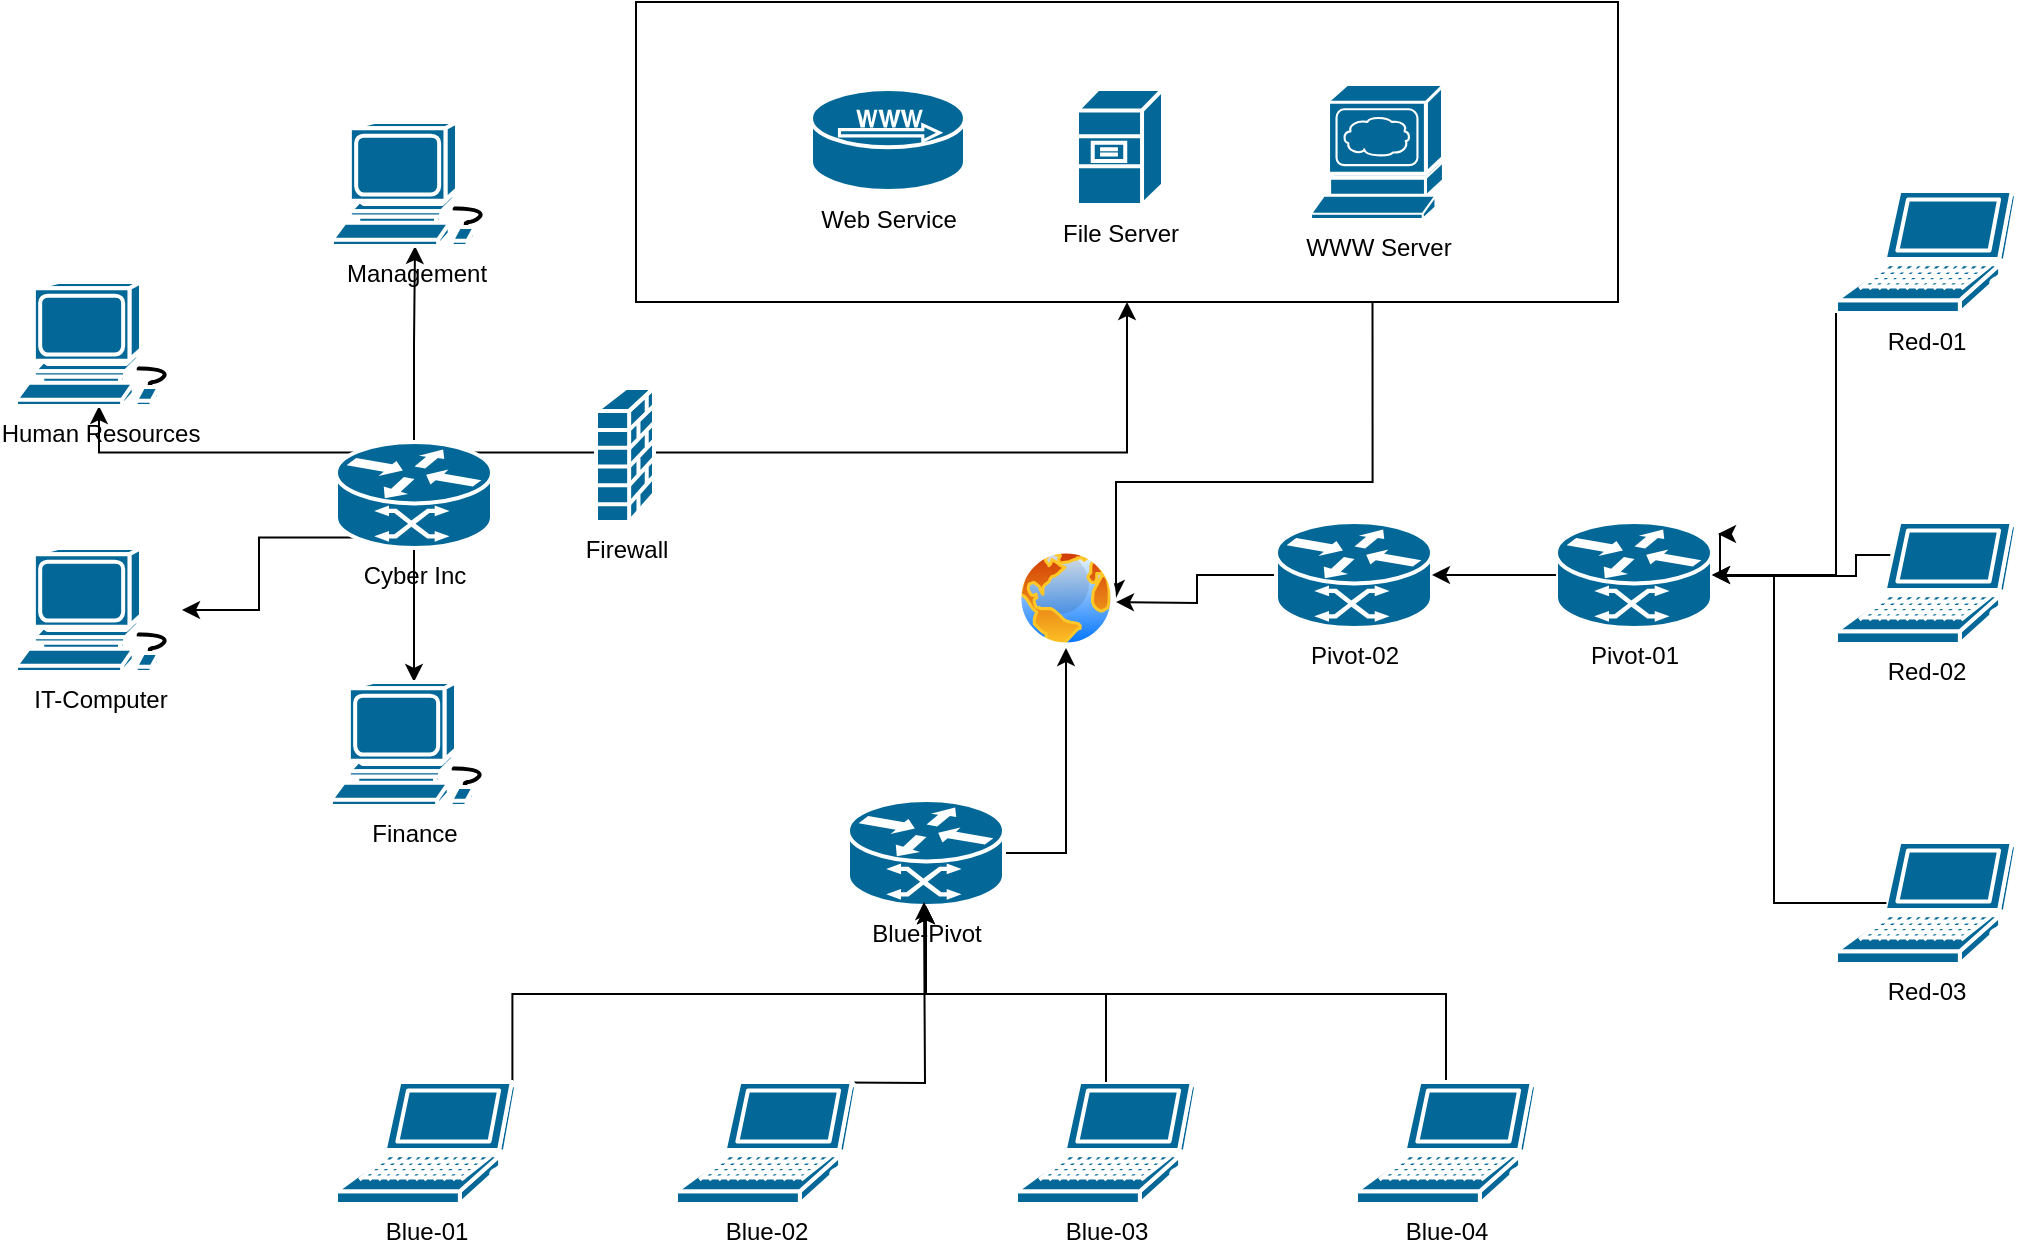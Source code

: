 <mxfile version="22.1.21" type="github">
  <diagram id="l8hXMBHkgcEJcSW0mbfh" name="Page-1">
    <mxGraphModel dx="1859" dy="1136" grid="1" gridSize="10" guides="1" tooltips="1" connect="1" arrows="1" fold="1" page="1" pageScale="1" pageWidth="1169" pageHeight="827" math="0" shadow="0">
      <root>
        <mxCell id="0" />
        <mxCell id="1" parent="0" />
        <mxCell id="XNmCgsL8p85qXKA9TPhM-18" value="" style="edgeStyle=orthogonalEdgeStyle;rounded=0;orthogonalLoop=1;jettySize=auto;html=1;" edge="1" parent="1" source="XNmCgsL8p85qXKA9TPhM-3" target="XNmCgsL8p85qXKA9TPhM-10">
          <mxGeometry relative="1" as="geometry" />
        </mxCell>
        <mxCell id="XNmCgsL8p85qXKA9TPhM-19" style="edgeStyle=orthogonalEdgeStyle;rounded=0;orthogonalLoop=1;jettySize=auto;html=1;exitX=0.12;exitY=0.1;exitDx=0;exitDy=0;exitPerimeter=0;" edge="1" parent="1" source="XNmCgsL8p85qXKA9TPhM-3" target="XNmCgsL8p85qXKA9TPhM-11">
          <mxGeometry relative="1" as="geometry" />
        </mxCell>
        <mxCell id="XNmCgsL8p85qXKA9TPhM-22" value="" style="edgeStyle=orthogonalEdgeStyle;rounded=0;orthogonalLoop=1;jettySize=auto;html=1;" edge="1" parent="1" source="XNmCgsL8p85qXKA9TPhM-3" target="XNmCgsL8p85qXKA9TPhM-21">
          <mxGeometry relative="1" as="geometry" />
        </mxCell>
        <mxCell id="XNmCgsL8p85qXKA9TPhM-23" style="edgeStyle=orthogonalEdgeStyle;rounded=0;orthogonalLoop=1;jettySize=auto;html=1;exitX=0.12;exitY=0.9;exitDx=0;exitDy=0;exitPerimeter=0;" edge="1" parent="1" source="XNmCgsL8p85qXKA9TPhM-3" target="XNmCgsL8p85qXKA9TPhM-20">
          <mxGeometry relative="1" as="geometry" />
        </mxCell>
        <mxCell id="XNmCgsL8p85qXKA9TPhM-24" style="edgeStyle=orthogonalEdgeStyle;rounded=0;orthogonalLoop=1;jettySize=auto;html=1;exitX=0.88;exitY=0.1;exitDx=0;exitDy=0;exitPerimeter=0;" edge="1" parent="1" source="XNmCgsL8p85qXKA9TPhM-3" target="XNmCgsL8p85qXKA9TPhM-17">
          <mxGeometry relative="1" as="geometry" />
        </mxCell>
        <mxCell id="XNmCgsL8p85qXKA9TPhM-3" value="Cyber Inc" style="shape=mxgraph.cisco.routers.atm_router;sketch=0;html=1;pointerEvents=1;dashed=0;fillColor=#036897;strokeColor=#ffffff;strokeWidth=2;verticalLabelPosition=bottom;verticalAlign=top;align=center;outlineConnect=0;" vertex="1" parent="1">
          <mxGeometry x="200" y="310" width="78" height="53" as="geometry" />
        </mxCell>
        <mxCell id="XNmCgsL8p85qXKA9TPhM-41" style="edgeStyle=orthogonalEdgeStyle;rounded=0;orthogonalLoop=1;jettySize=auto;html=1;exitX=0;exitY=0.5;exitDx=0;exitDy=0;exitPerimeter=0;" edge="1" parent="1" source="XNmCgsL8p85qXKA9TPhM-4">
          <mxGeometry relative="1" as="geometry">
            <mxPoint x="590" y="390" as="targetPoint" />
          </mxGeometry>
        </mxCell>
        <mxCell id="XNmCgsL8p85qXKA9TPhM-4" value="Pivot-02" style="shape=mxgraph.cisco.routers.atm_router;sketch=0;html=1;pointerEvents=1;dashed=0;fillColor=#036897;strokeColor=#ffffff;strokeWidth=2;verticalLabelPosition=bottom;verticalAlign=top;align=center;outlineConnect=0;" vertex="1" parent="1">
          <mxGeometry x="670" y="350" width="78" height="53" as="geometry" />
        </mxCell>
        <mxCell id="XNmCgsL8p85qXKA9TPhM-44" style="edgeStyle=orthogonalEdgeStyle;rounded=0;orthogonalLoop=1;jettySize=auto;html=1;exitX=1;exitY=0.5;exitDx=0;exitDy=0;exitPerimeter=0;entryX=0.5;entryY=1;entryDx=0;entryDy=0;" edge="1" parent="1" source="XNmCgsL8p85qXKA9TPhM-5" target="XNmCgsL8p85qXKA9TPhM-39">
          <mxGeometry relative="1" as="geometry" />
        </mxCell>
        <mxCell id="XNmCgsL8p85qXKA9TPhM-5" value="Blue-Pivot" style="shape=mxgraph.cisco.routers.atm_router;sketch=0;html=1;pointerEvents=1;dashed=0;fillColor=#036897;strokeColor=#ffffff;strokeWidth=2;verticalLabelPosition=bottom;verticalAlign=top;align=center;outlineConnect=0;" vertex="1" parent="1">
          <mxGeometry x="456" y="489" width="78" height="53" as="geometry" />
        </mxCell>
        <mxCell id="XNmCgsL8p85qXKA9TPhM-26" style="edgeStyle=orthogonalEdgeStyle;rounded=0;orthogonalLoop=1;jettySize=auto;html=1;exitX=0.98;exitY=0;exitDx=0;exitDy=0;exitPerimeter=0;" edge="1" parent="1" source="XNmCgsL8p85qXKA9TPhM-6" target="XNmCgsL8p85qXKA9TPhM-5">
          <mxGeometry relative="1" as="geometry" />
        </mxCell>
        <mxCell id="XNmCgsL8p85qXKA9TPhM-6" value="Blue-01" style="shape=mxgraph.cisco.computers_and_peripherals.laptop;sketch=0;html=1;pointerEvents=1;dashed=0;fillColor=#036897;strokeColor=#ffffff;strokeWidth=2;verticalLabelPosition=bottom;verticalAlign=top;align=center;outlineConnect=0;" vertex="1" parent="1">
          <mxGeometry x="200" y="630" width="90" height="61" as="geometry" />
        </mxCell>
        <mxCell id="XNmCgsL8p85qXKA9TPhM-30" style="edgeStyle=orthogonalEdgeStyle;rounded=0;orthogonalLoop=1;jettySize=auto;html=1;exitX=0.5;exitY=0;exitDx=0;exitDy=0;exitPerimeter=0;" edge="1" parent="1">
          <mxGeometry relative="1" as="geometry">
            <mxPoint x="494" y="540" as="targetPoint" />
            <mxPoint x="409" y="630" as="sourcePoint" />
          </mxGeometry>
        </mxCell>
        <mxCell id="XNmCgsL8p85qXKA9TPhM-7" value="Blue-02" style="shape=mxgraph.cisco.computers_and_peripherals.laptop;sketch=0;html=1;pointerEvents=1;dashed=0;fillColor=#036897;strokeColor=#ffffff;strokeWidth=2;verticalLabelPosition=bottom;verticalAlign=top;align=center;outlineConnect=0;" vertex="1" parent="1">
          <mxGeometry x="370" y="630" width="90" height="61" as="geometry" />
        </mxCell>
        <mxCell id="XNmCgsL8p85qXKA9TPhM-8" value="Blue-03" style="shape=mxgraph.cisco.computers_and_peripherals.laptop;sketch=0;html=1;pointerEvents=1;dashed=0;fillColor=#036897;strokeColor=#ffffff;strokeWidth=2;verticalLabelPosition=bottom;verticalAlign=top;align=center;outlineConnect=0;" vertex="1" parent="1">
          <mxGeometry x="540" y="630" width="90" height="61" as="geometry" />
        </mxCell>
        <mxCell id="XNmCgsL8p85qXKA9TPhM-29" style="edgeStyle=orthogonalEdgeStyle;rounded=0;orthogonalLoop=1;jettySize=auto;html=1;exitX=0.5;exitY=0;exitDx=0;exitDy=0;exitPerimeter=0;" edge="1" parent="1" source="XNmCgsL8p85qXKA9TPhM-9" target="XNmCgsL8p85qXKA9TPhM-5">
          <mxGeometry relative="1" as="geometry" />
        </mxCell>
        <mxCell id="XNmCgsL8p85qXKA9TPhM-9" value="Blue-04" style="shape=mxgraph.cisco.computers_and_peripherals.laptop;sketch=0;html=1;pointerEvents=1;dashed=0;fillColor=#036897;strokeColor=#ffffff;strokeWidth=2;verticalLabelPosition=bottom;verticalAlign=top;align=center;outlineConnect=0;" vertex="1" parent="1">
          <mxGeometry x="710" y="630" width="90" height="61" as="geometry" />
        </mxCell>
        <mxCell id="XNmCgsL8p85qXKA9TPhM-10" value="Management" style="shape=mxgraph.cisco.computers_and_peripherals.workstation;sketch=0;html=1;pointerEvents=1;dashed=0;fillColor=#036897;strokeColor=#ffffff;strokeWidth=2;verticalLabelPosition=bottom;verticalAlign=top;align=center;outlineConnect=0;" vertex="1" parent="1">
          <mxGeometry x="198" y="150" width="83" height="62" as="geometry" />
        </mxCell>
        <mxCell id="XNmCgsL8p85qXKA9TPhM-11" value="Human Resources" style="shape=mxgraph.cisco.computers_and_peripherals.workstation;sketch=0;html=1;pointerEvents=1;dashed=0;fillColor=#036897;strokeColor=#ffffff;strokeWidth=2;verticalLabelPosition=bottom;verticalAlign=top;align=center;outlineConnect=0;" vertex="1" parent="1">
          <mxGeometry x="40" y="230" width="83" height="62" as="geometry" />
        </mxCell>
        <mxCell id="XNmCgsL8p85qXKA9TPhM-12" value="Firewall" style="shape=mxgraph.cisco.security.firewall;sketch=0;html=1;pointerEvents=1;dashed=0;fillColor=#036897;strokeColor=#ffffff;strokeWidth=2;verticalLabelPosition=bottom;verticalAlign=top;align=center;outlineConnect=0;" vertex="1" parent="1">
          <mxGeometry x="330" y="283" width="29" height="67" as="geometry" />
        </mxCell>
        <mxCell id="XNmCgsL8p85qXKA9TPhM-40" style="edgeStyle=orthogonalEdgeStyle;rounded=0;orthogonalLoop=1;jettySize=auto;html=1;exitX=0.75;exitY=1;exitDx=0;exitDy=0;entryX=1;entryY=0.5;entryDx=0;entryDy=0;" edge="1" parent="1" source="XNmCgsL8p85qXKA9TPhM-17" target="XNmCgsL8p85qXKA9TPhM-39">
          <mxGeometry relative="1" as="geometry">
            <Array as="points">
              <mxPoint x="718" y="330" />
              <mxPoint x="590" y="330" />
            </Array>
          </mxGeometry>
        </mxCell>
        <mxCell id="XNmCgsL8p85qXKA9TPhM-17" value="" style="whiteSpace=wrap;html=1;align=center;" vertex="1" parent="1">
          <mxGeometry x="350" y="90" width="491" height="150" as="geometry" />
        </mxCell>
        <mxCell id="XNmCgsL8p85qXKA9TPhM-13" value="Web Service" style="shape=mxgraph.cisco.servers.microwebserver;sketch=0;html=1;pointerEvents=1;dashed=0;fillColor=#036897;strokeColor=#ffffff;strokeWidth=2;verticalLabelPosition=bottom;verticalAlign=top;align=center;outlineConnect=0;" vertex="1" parent="1">
          <mxGeometry x="437.5" y="133.5" width="77" height="51" as="geometry" />
        </mxCell>
        <mxCell id="XNmCgsL8p85qXKA9TPhM-14" value="File Server" style="shape=mxgraph.cisco.servers.file_server;sketch=0;html=1;pointerEvents=1;dashed=0;fillColor=#036897;strokeColor=#ffffff;strokeWidth=2;verticalLabelPosition=bottom;verticalAlign=top;align=center;outlineConnect=0;" vertex="1" parent="1">
          <mxGeometry x="570.5" y="133.5" width="43" height="58" as="geometry" />
        </mxCell>
        <mxCell id="XNmCgsL8p85qXKA9TPhM-15" value="WWW Server" style="shape=mxgraph.cisco.servers.www_server;sketch=0;html=1;pointerEvents=1;dashed=0;fillColor=#036897;strokeColor=#ffffff;strokeWidth=2;verticalLabelPosition=bottom;verticalAlign=top;align=center;outlineConnect=0;" vertex="1" parent="1">
          <mxGeometry x="687.5" y="131.5" width="66" height="67" as="geometry" />
        </mxCell>
        <mxCell id="XNmCgsL8p85qXKA9TPhM-20" value="IT-Computer" style="shape=mxgraph.cisco.computers_and_peripherals.workstation;sketch=0;html=1;pointerEvents=1;dashed=0;fillColor=#036897;strokeColor=#ffffff;strokeWidth=2;verticalLabelPosition=bottom;verticalAlign=top;align=center;outlineConnect=0;" vertex="1" parent="1">
          <mxGeometry x="40" y="363" width="83" height="62" as="geometry" />
        </mxCell>
        <mxCell id="XNmCgsL8p85qXKA9TPhM-21" value="Finance" style="shape=mxgraph.cisco.computers_and_peripherals.workstation;sketch=0;html=1;pointerEvents=1;dashed=0;fillColor=#036897;strokeColor=#ffffff;strokeWidth=2;verticalLabelPosition=bottom;verticalAlign=top;align=center;outlineConnect=0;" vertex="1" parent="1">
          <mxGeometry x="197.5" y="430" width="83" height="62" as="geometry" />
        </mxCell>
        <mxCell id="XNmCgsL8p85qXKA9TPhM-25" style="edgeStyle=orthogonalEdgeStyle;rounded=0;orthogonalLoop=1;jettySize=auto;html=1;exitX=0.5;exitY=1;exitDx=0;exitDy=0;exitPerimeter=0;" edge="1" parent="1" source="XNmCgsL8p85qXKA9TPhM-12" target="XNmCgsL8p85qXKA9TPhM-12">
          <mxGeometry relative="1" as="geometry" />
        </mxCell>
        <mxCell id="XNmCgsL8p85qXKA9TPhM-28" style="edgeStyle=orthogonalEdgeStyle;rounded=0;orthogonalLoop=1;jettySize=auto;html=1;exitX=0.5;exitY=0;exitDx=0;exitDy=0;exitPerimeter=0;entryX=0.5;entryY=1;entryDx=0;entryDy=0;entryPerimeter=0;" edge="1" parent="1" source="XNmCgsL8p85qXKA9TPhM-8" target="XNmCgsL8p85qXKA9TPhM-5">
          <mxGeometry relative="1" as="geometry" />
        </mxCell>
        <mxCell id="XNmCgsL8p85qXKA9TPhM-31" value="Pivot-01" style="shape=mxgraph.cisco.routers.atm_router;sketch=0;html=1;pointerEvents=1;dashed=0;fillColor=#036897;strokeColor=#ffffff;strokeWidth=2;verticalLabelPosition=bottom;verticalAlign=top;align=center;outlineConnect=0;" vertex="1" parent="1">
          <mxGeometry x="810" y="350" width="78" height="53" as="geometry" />
        </mxCell>
        <mxCell id="XNmCgsL8p85qXKA9TPhM-32" value="Red-01" style="shape=mxgraph.cisco.computers_and_peripherals.laptop;sketch=0;html=1;pointerEvents=1;dashed=0;fillColor=#036897;strokeColor=#ffffff;strokeWidth=2;verticalLabelPosition=bottom;verticalAlign=top;align=center;outlineConnect=0;" vertex="1" parent="1">
          <mxGeometry x="950" y="184.5" width="90" height="61" as="geometry" />
        </mxCell>
        <mxCell id="XNmCgsL8p85qXKA9TPhM-36" style="edgeStyle=orthogonalEdgeStyle;rounded=0;orthogonalLoop=1;jettySize=auto;html=1;exitX=0.28;exitY=0.5;exitDx=0;exitDy=0;exitPerimeter=0;" edge="1" parent="1">
          <mxGeometry relative="1" as="geometry">
            <mxPoint x="891" y="356" as="targetPoint" />
            <mxPoint x="986.2" y="366.5" as="sourcePoint" />
            <Array as="points">
              <mxPoint x="960" y="367" />
              <mxPoint x="960" y="377" />
              <mxPoint x="892" y="377" />
            </Array>
          </mxGeometry>
        </mxCell>
        <mxCell id="XNmCgsL8p85qXKA9TPhM-33" value="Red-02" style="shape=mxgraph.cisco.computers_and_peripherals.laptop;sketch=0;html=1;pointerEvents=1;dashed=0;fillColor=#036897;strokeColor=#ffffff;strokeWidth=2;verticalLabelPosition=bottom;verticalAlign=top;align=center;outlineConnect=0;" vertex="1" parent="1">
          <mxGeometry x="950" y="350" width="90" height="61" as="geometry" />
        </mxCell>
        <mxCell id="XNmCgsL8p85qXKA9TPhM-34" value="Red-03" style="shape=mxgraph.cisco.computers_and_peripherals.laptop;sketch=0;html=1;pointerEvents=1;dashed=0;fillColor=#036897;strokeColor=#ffffff;strokeWidth=2;verticalLabelPosition=bottom;verticalAlign=top;align=center;outlineConnect=0;" vertex="1" parent="1">
          <mxGeometry x="950" y="510" width="90" height="61" as="geometry" />
        </mxCell>
        <mxCell id="XNmCgsL8p85qXKA9TPhM-35" style="edgeStyle=orthogonalEdgeStyle;rounded=0;orthogonalLoop=1;jettySize=auto;html=1;exitX=0;exitY=1;exitDx=0;exitDy=0;exitPerimeter=0;entryX=1;entryY=0.5;entryDx=0;entryDy=0;entryPerimeter=0;" edge="1" parent="1" source="XNmCgsL8p85qXKA9TPhM-32" target="XNmCgsL8p85qXKA9TPhM-31">
          <mxGeometry relative="1" as="geometry" />
        </mxCell>
        <mxCell id="XNmCgsL8p85qXKA9TPhM-37" style="edgeStyle=orthogonalEdgeStyle;rounded=0;orthogonalLoop=1;jettySize=auto;html=1;exitX=0.28;exitY=0.5;exitDx=0;exitDy=0;exitPerimeter=0;entryX=1;entryY=0.5;entryDx=0;entryDy=0;entryPerimeter=0;" edge="1" parent="1" source="XNmCgsL8p85qXKA9TPhM-34" target="XNmCgsL8p85qXKA9TPhM-31">
          <mxGeometry relative="1" as="geometry" />
        </mxCell>
        <mxCell id="XNmCgsL8p85qXKA9TPhM-38" style="edgeStyle=orthogonalEdgeStyle;rounded=0;orthogonalLoop=1;jettySize=auto;html=1;exitX=0;exitY=0.5;exitDx=0;exitDy=0;exitPerimeter=0;entryX=1;entryY=0.5;entryDx=0;entryDy=0;entryPerimeter=0;" edge="1" parent="1" source="XNmCgsL8p85qXKA9TPhM-31" target="XNmCgsL8p85qXKA9TPhM-4">
          <mxGeometry relative="1" as="geometry" />
        </mxCell>
        <mxCell id="XNmCgsL8p85qXKA9TPhM-39" value="" style="image;aspect=fixed;perimeter=ellipsePerimeter;html=1;align=center;shadow=0;dashed=0;spacingTop=3;image=img/lib/active_directory/internet_globe.svg;" vertex="1" parent="1">
          <mxGeometry x="540" y="363" width="50" height="50" as="geometry" />
        </mxCell>
      </root>
    </mxGraphModel>
  </diagram>
</mxfile>
